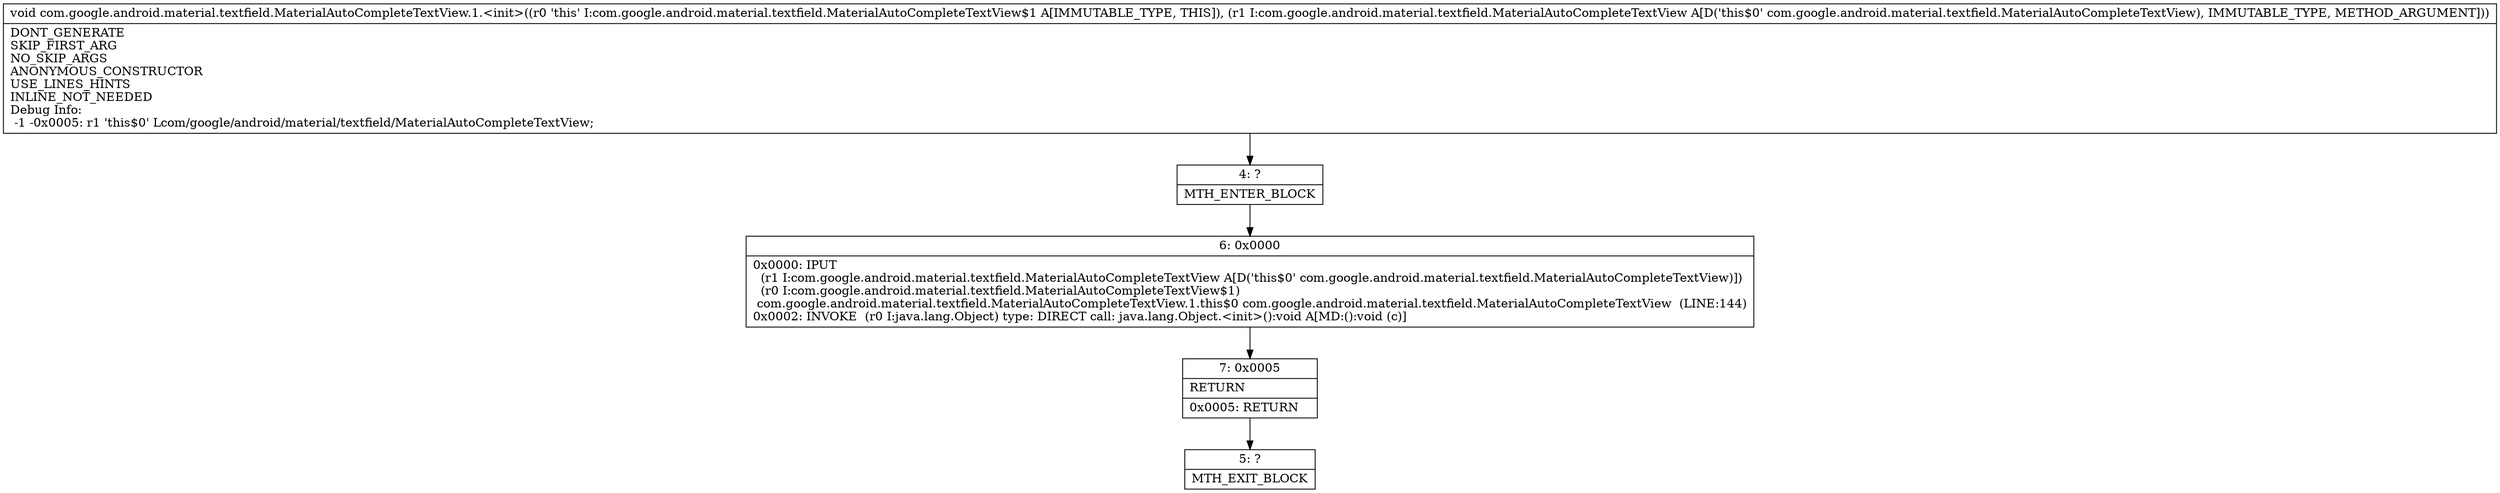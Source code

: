 digraph "CFG forcom.google.android.material.textfield.MaterialAutoCompleteTextView.1.\<init\>(Lcom\/google\/android\/material\/textfield\/MaterialAutoCompleteTextView;)V" {
Node_4 [shape=record,label="{4\:\ ?|MTH_ENTER_BLOCK\l}"];
Node_6 [shape=record,label="{6\:\ 0x0000|0x0000: IPUT  \l  (r1 I:com.google.android.material.textfield.MaterialAutoCompleteTextView A[D('this$0' com.google.android.material.textfield.MaterialAutoCompleteTextView)])\l  (r0 I:com.google.android.material.textfield.MaterialAutoCompleteTextView$1)\l com.google.android.material.textfield.MaterialAutoCompleteTextView.1.this$0 com.google.android.material.textfield.MaterialAutoCompleteTextView  (LINE:144)\l0x0002: INVOKE  (r0 I:java.lang.Object) type: DIRECT call: java.lang.Object.\<init\>():void A[MD:():void (c)]\l}"];
Node_7 [shape=record,label="{7\:\ 0x0005|RETURN\l|0x0005: RETURN   \l}"];
Node_5 [shape=record,label="{5\:\ ?|MTH_EXIT_BLOCK\l}"];
MethodNode[shape=record,label="{void com.google.android.material.textfield.MaterialAutoCompleteTextView.1.\<init\>((r0 'this' I:com.google.android.material.textfield.MaterialAutoCompleteTextView$1 A[IMMUTABLE_TYPE, THIS]), (r1 I:com.google.android.material.textfield.MaterialAutoCompleteTextView A[D('this$0' com.google.android.material.textfield.MaterialAutoCompleteTextView), IMMUTABLE_TYPE, METHOD_ARGUMENT]))  | DONT_GENERATE\lSKIP_FIRST_ARG\lNO_SKIP_ARGS\lANONYMOUS_CONSTRUCTOR\lUSE_LINES_HINTS\lINLINE_NOT_NEEDED\lDebug Info:\l  \-1 \-0x0005: r1 'this$0' Lcom\/google\/android\/material\/textfield\/MaterialAutoCompleteTextView;\l}"];
MethodNode -> Node_4;Node_4 -> Node_6;
Node_6 -> Node_7;
Node_7 -> Node_5;
}

